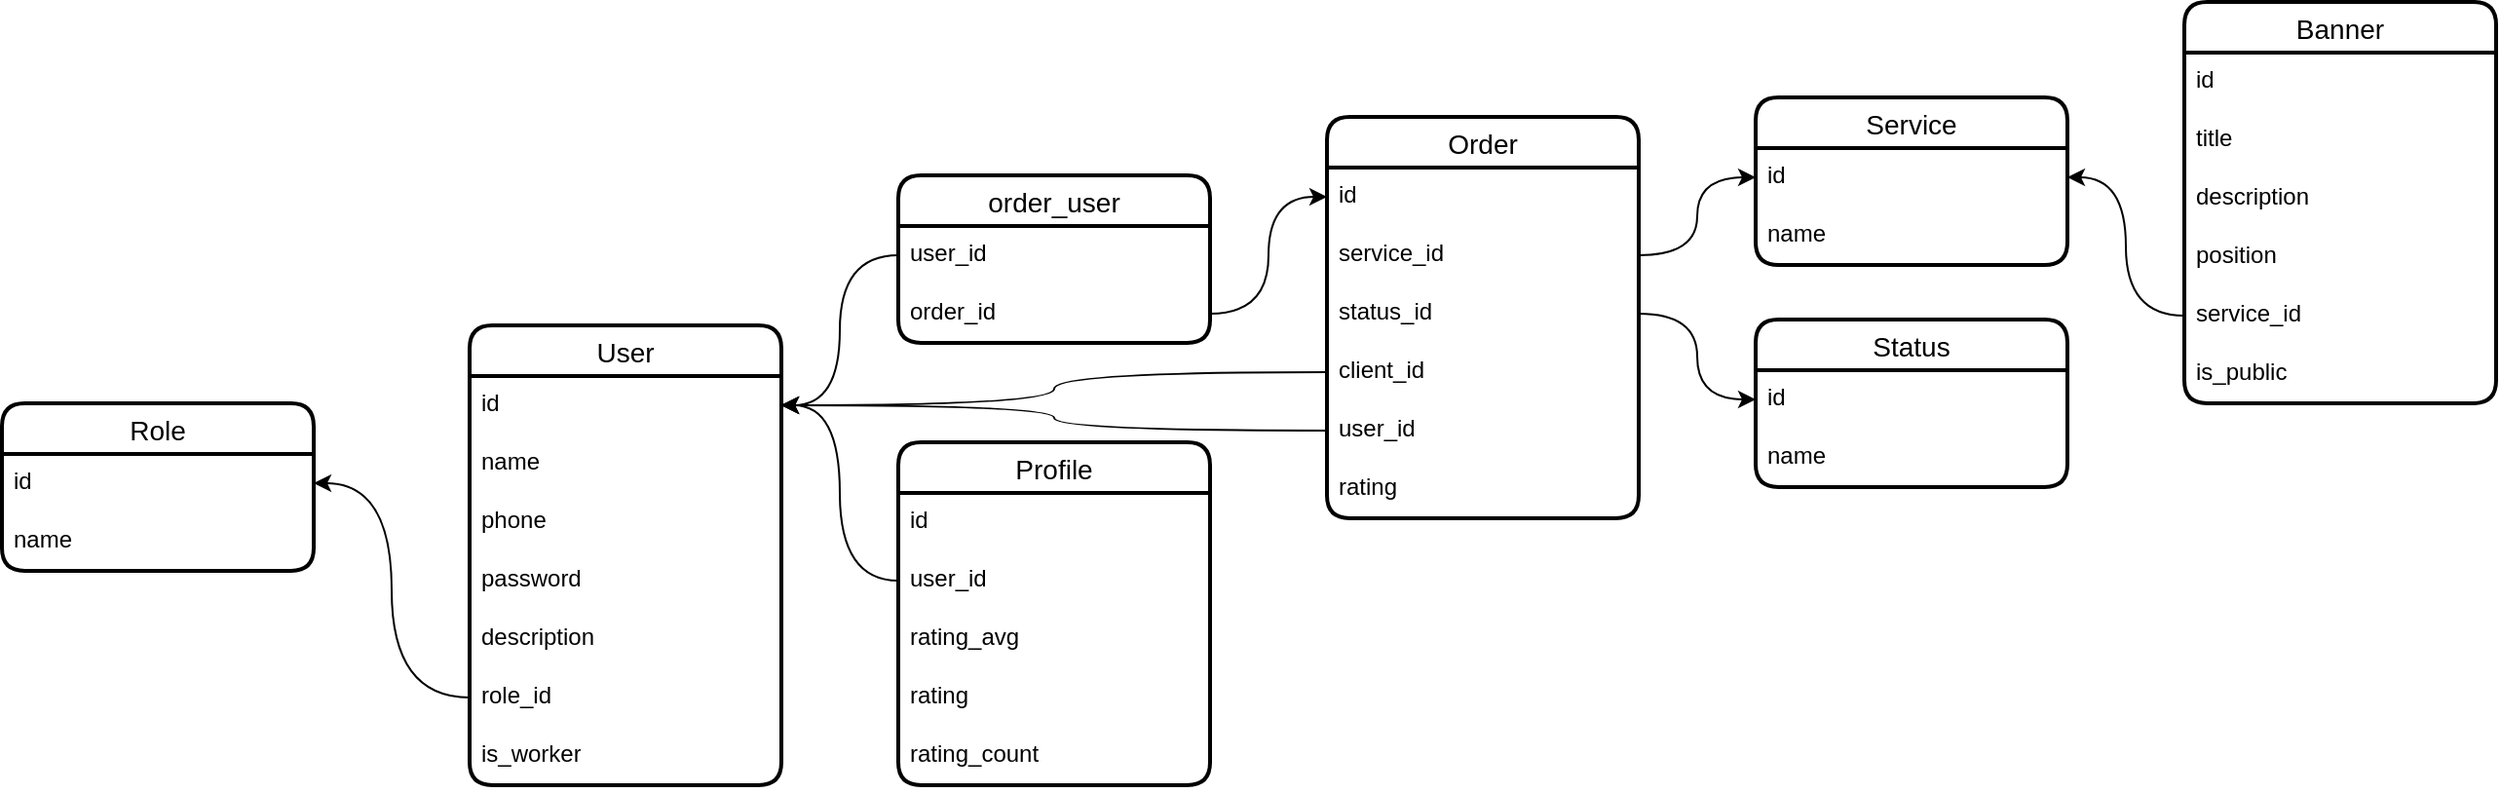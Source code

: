 <mxfile version="22.1.17" type="github">
  <diagram name="Страница — 1" id="ncdPTAA-ER2mKt9o7VG_">
    <mxGraphModel dx="1434" dy="738" grid="1" gridSize="10" guides="1" tooltips="1" connect="1" arrows="1" fold="1" page="1" pageScale="1" pageWidth="827" pageHeight="1169" math="0" shadow="0">
      <root>
        <mxCell id="0" />
        <mxCell id="1" parent="0" />
        <mxCell id="r5eRREEKTFyJS95Dbje0-1" value="User" style="swimlane;fontStyle=0;childLayout=stackLayout;horizontal=1;startSize=26;horizontalStack=0;resizeParent=1;resizeParentMax=0;resizeLast=0;collapsible=1;marginBottom=0;align=center;fontSize=14;strokeWidth=2;rounded=1;shadow=0;glass=0;swimlaneLine=1;" parent="1" vertex="1">
          <mxGeometry x="440" y="427" width="160" height="236" as="geometry" />
        </mxCell>
        <mxCell id="r5eRREEKTFyJS95Dbje0-2" value="id" style="text;strokeColor=none;fillColor=none;spacingLeft=4;spacingRight=4;overflow=hidden;rotatable=0;points=[[0,0.5],[1,0.5]];portConstraint=eastwest;fontSize=12;whiteSpace=wrap;html=1;" parent="r5eRREEKTFyJS95Dbje0-1" vertex="1">
          <mxGeometry y="26" width="160" height="30" as="geometry" />
        </mxCell>
        <mxCell id="r5eRREEKTFyJS95Dbje0-3" value="name" style="text;strokeColor=none;fillColor=none;spacingLeft=4;spacingRight=4;overflow=hidden;rotatable=0;points=[[0,0.5],[1,0.5]];portConstraint=eastwest;fontSize=12;whiteSpace=wrap;html=1;" parent="r5eRREEKTFyJS95Dbje0-1" vertex="1">
          <mxGeometry y="56" width="160" height="30" as="geometry" />
        </mxCell>
        <mxCell id="r5eRREEKTFyJS95Dbje0-4" value="phone" style="text;strokeColor=none;fillColor=none;spacingLeft=4;spacingRight=4;overflow=hidden;rotatable=0;points=[[0,0.5],[1,0.5]];portConstraint=eastwest;fontSize=12;whiteSpace=wrap;html=1;" parent="r5eRREEKTFyJS95Dbje0-1" vertex="1">
          <mxGeometry y="86" width="160" height="30" as="geometry" />
        </mxCell>
        <mxCell id="r5eRREEKTFyJS95Dbje0-5" value="password" style="text;strokeColor=none;fillColor=none;spacingLeft=4;spacingRight=4;overflow=hidden;rotatable=0;points=[[0,0.5],[1,0.5]];portConstraint=eastwest;fontSize=12;whiteSpace=wrap;html=1;" parent="r5eRREEKTFyJS95Dbje0-1" vertex="1">
          <mxGeometry y="116" width="160" height="30" as="geometry" />
        </mxCell>
        <mxCell id="0ik38P5ggPmu_zCsRELf-15" value="description" style="text;strokeColor=none;fillColor=none;spacingLeft=4;spacingRight=4;overflow=hidden;rotatable=0;points=[[0,0.5],[1,0.5]];portConstraint=eastwest;fontSize=12;whiteSpace=wrap;html=1;" parent="r5eRREEKTFyJS95Dbje0-1" vertex="1">
          <mxGeometry y="146" width="160" height="30" as="geometry" />
        </mxCell>
        <mxCell id="r5eRREEKTFyJS95Dbje0-7" value="role_id" style="text;strokeColor=none;fillColor=none;spacingLeft=4;spacingRight=4;overflow=hidden;rotatable=0;points=[[0,0.5],[1,0.5]];portConstraint=eastwest;fontSize=12;whiteSpace=wrap;html=1;" parent="r5eRREEKTFyJS95Dbje0-1" vertex="1">
          <mxGeometry y="176" width="160" height="30" as="geometry" />
        </mxCell>
        <mxCell id="WW5dxe68JrXO__p0IYfc-1" value="is_worker" style="text;strokeColor=none;fillColor=none;spacingLeft=4;spacingRight=4;overflow=hidden;rotatable=0;points=[[0,0.5],[1,0.5]];portConstraint=eastwest;fontSize=12;whiteSpace=wrap;html=1;" parent="r5eRREEKTFyJS95Dbje0-1" vertex="1">
          <mxGeometry y="206" width="160" height="30" as="geometry" />
        </mxCell>
        <mxCell id="r5eRREEKTFyJS95Dbje0-9" value="Role" style="swimlane;fontStyle=0;childLayout=stackLayout;horizontal=1;startSize=26;horizontalStack=0;resizeParent=1;resizeParentMax=0;resizeLast=0;collapsible=1;marginBottom=0;align=center;fontSize=14;strokeWidth=2;rounded=1;shadow=0;glass=0;swimlaneLine=1;" parent="1" vertex="1">
          <mxGeometry x="200" y="467" width="160" height="86" as="geometry">
            <mxRectangle x="350" y="140" width="90" height="30" as="alternateBounds" />
          </mxGeometry>
        </mxCell>
        <mxCell id="r5eRREEKTFyJS95Dbje0-10" value="id" style="text;strokeColor=none;fillColor=none;spacingLeft=4;spacingRight=4;overflow=hidden;rotatable=0;points=[[0,0.5],[1,0.5]];portConstraint=eastwest;fontSize=12;whiteSpace=wrap;html=1;" parent="r5eRREEKTFyJS95Dbje0-9" vertex="1">
          <mxGeometry y="26" width="160" height="30" as="geometry" />
        </mxCell>
        <mxCell id="r5eRREEKTFyJS95Dbje0-11" value="name" style="text;strokeColor=none;fillColor=none;spacingLeft=4;spacingRight=4;overflow=hidden;rotatable=0;points=[[0,0.5],[1,0.5]];portConstraint=eastwest;fontSize=12;whiteSpace=wrap;html=1;" parent="r5eRREEKTFyJS95Dbje0-9" vertex="1">
          <mxGeometry y="56" width="160" height="30" as="geometry" />
        </mxCell>
        <mxCell id="r5eRREEKTFyJS95Dbje0-12" style="edgeStyle=orthogonalEdgeStyle;rounded=0;orthogonalLoop=1;jettySize=auto;html=1;entryX=1;entryY=0.5;entryDx=0;entryDy=0;curved=1;" parent="1" source="r5eRREEKTFyJS95Dbje0-7" target="r5eRREEKTFyJS95Dbje0-10" edge="1">
          <mxGeometry relative="1" as="geometry" />
        </mxCell>
        <mxCell id="r5eRREEKTFyJS95Dbje0-13" value="Service" style="swimlane;fontStyle=0;childLayout=stackLayout;horizontal=1;startSize=26;horizontalStack=0;resizeParent=1;resizeParentMax=0;resizeLast=0;collapsible=1;marginBottom=0;align=center;fontSize=14;strokeWidth=2;rounded=1;shadow=0;glass=0;swimlaneLine=1;" parent="1" vertex="1">
          <mxGeometry x="1100" y="310" width="160" height="86" as="geometry" />
        </mxCell>
        <mxCell id="r5eRREEKTFyJS95Dbje0-14" value="id" style="text;strokeColor=none;fillColor=none;spacingLeft=4;spacingRight=4;overflow=hidden;rotatable=0;points=[[0,0.5],[1,0.5]];portConstraint=eastwest;fontSize=12;whiteSpace=wrap;html=1;" parent="r5eRREEKTFyJS95Dbje0-13" vertex="1">
          <mxGeometry y="26" width="160" height="30" as="geometry" />
        </mxCell>
        <mxCell id="r5eRREEKTFyJS95Dbje0-15" value="name" style="text;strokeColor=none;fillColor=none;spacingLeft=4;spacingRight=4;overflow=hidden;rotatable=0;points=[[0,0.5],[1,0.5]];portConstraint=eastwest;fontSize=12;whiteSpace=wrap;html=1;" parent="r5eRREEKTFyJS95Dbje0-13" vertex="1">
          <mxGeometry y="56" width="160" height="30" as="geometry" />
        </mxCell>
        <mxCell id="r5eRREEKTFyJS95Dbje0-33" value="Order" style="swimlane;fontStyle=0;childLayout=stackLayout;horizontal=1;startSize=26;horizontalStack=0;resizeParent=1;resizeParentMax=0;resizeLast=0;collapsible=1;marginBottom=0;align=center;fontSize=14;strokeWidth=2;rounded=1;shadow=0;glass=0;swimlaneLine=1;" parent="1" vertex="1">
          <mxGeometry x="880" y="320" width="160" height="206" as="geometry" />
        </mxCell>
        <mxCell id="r5eRREEKTFyJS95Dbje0-34" value="id" style="text;strokeColor=none;fillColor=none;spacingLeft=4;spacingRight=4;overflow=hidden;rotatable=0;points=[[0,0.5],[1,0.5]];portConstraint=eastwest;fontSize=12;whiteSpace=wrap;html=1;" parent="r5eRREEKTFyJS95Dbje0-33" vertex="1">
          <mxGeometry y="26" width="160" height="30" as="geometry" />
        </mxCell>
        <mxCell id="r5eRREEKTFyJS95Dbje0-35" value="service_id" style="text;strokeColor=none;fillColor=none;spacingLeft=4;spacingRight=4;overflow=hidden;rotatable=0;points=[[0,0.5],[1,0.5]];portConstraint=eastwest;fontSize=12;whiteSpace=wrap;html=1;" parent="r5eRREEKTFyJS95Dbje0-33" vertex="1">
          <mxGeometry y="56" width="160" height="30" as="geometry" />
        </mxCell>
        <mxCell id="r5eRREEKTFyJS95Dbje0-37" value="status_id" style="text;strokeColor=none;fillColor=none;spacingLeft=4;spacingRight=4;overflow=hidden;rotatable=0;points=[[0,0.5],[1,0.5]];portConstraint=eastwest;fontSize=12;whiteSpace=wrap;html=1;" parent="r5eRREEKTFyJS95Dbje0-33" vertex="1">
          <mxGeometry y="86" width="160" height="30" as="geometry" />
        </mxCell>
        <mxCell id="r5eRREEKTFyJS95Dbje0-36" value="client_id" style="text;strokeColor=none;fillColor=none;spacingLeft=4;spacingRight=4;overflow=hidden;rotatable=0;points=[[0,0.5],[1,0.5]];portConstraint=eastwest;fontSize=12;whiteSpace=wrap;html=1;" parent="r5eRREEKTFyJS95Dbje0-33" vertex="1">
          <mxGeometry y="116" width="160" height="30" as="geometry" />
        </mxCell>
        <mxCell id="r5eRREEKTFyJS95Dbje0-57" value="user_id" style="text;strokeColor=none;fillColor=none;spacingLeft=4;spacingRight=4;overflow=hidden;rotatable=0;points=[[0,0.5],[1,0.5]];portConstraint=eastwest;fontSize=12;whiteSpace=wrap;html=1;" parent="r5eRREEKTFyJS95Dbje0-33" vertex="1">
          <mxGeometry y="146" width="160" height="30" as="geometry" />
        </mxCell>
        <mxCell id="r5eRREEKTFyJS95Dbje0-59" value="rating" style="text;strokeColor=none;fillColor=none;spacingLeft=4;spacingRight=4;overflow=hidden;rotatable=0;points=[[0,0.5],[1,0.5]];portConstraint=eastwest;fontSize=12;whiteSpace=wrap;html=1;" parent="r5eRREEKTFyJS95Dbje0-33" vertex="1">
          <mxGeometry y="176" width="160" height="30" as="geometry" />
        </mxCell>
        <mxCell id="r5eRREEKTFyJS95Dbje0-38" value="Status" style="swimlane;fontStyle=0;childLayout=stackLayout;horizontal=1;startSize=26;horizontalStack=0;resizeParent=1;resizeParentMax=0;resizeLast=0;collapsible=1;marginBottom=0;align=center;fontSize=14;strokeWidth=2;rounded=1;shadow=0;glass=0;swimlaneLine=1;" parent="1" vertex="1">
          <mxGeometry x="1100" y="424" width="160" height="86" as="geometry" />
        </mxCell>
        <mxCell id="r5eRREEKTFyJS95Dbje0-39" value="id" style="text;strokeColor=none;fillColor=none;spacingLeft=4;spacingRight=4;overflow=hidden;rotatable=0;points=[[0,0.5],[1,0.5]];portConstraint=eastwest;fontSize=12;whiteSpace=wrap;html=1;" parent="r5eRREEKTFyJS95Dbje0-38" vertex="1">
          <mxGeometry y="26" width="160" height="30" as="geometry" />
        </mxCell>
        <mxCell id="r5eRREEKTFyJS95Dbje0-40" value="name" style="text;strokeColor=none;fillColor=none;spacingLeft=4;spacingRight=4;overflow=hidden;rotatable=0;points=[[0,0.5],[1,0.5]];portConstraint=eastwest;fontSize=12;whiteSpace=wrap;html=1;" parent="r5eRREEKTFyJS95Dbje0-38" vertex="1">
          <mxGeometry y="56" width="160" height="30" as="geometry" />
        </mxCell>
        <mxCell id="r5eRREEKTFyJS95Dbje0-49" value="order_user" style="swimlane;fontStyle=0;childLayout=stackLayout;horizontal=1;startSize=26;horizontalStack=0;resizeParent=1;resizeParentMax=0;resizeLast=0;collapsible=1;marginBottom=0;align=center;fontSize=14;strokeWidth=2;rounded=1;shadow=0;glass=0;swimlaneLine=1;" parent="1" vertex="1">
          <mxGeometry x="660" y="350" width="160" height="86" as="geometry" />
        </mxCell>
        <mxCell id="r5eRREEKTFyJS95Dbje0-51" value="user_id" style="text;strokeColor=none;fillColor=none;spacingLeft=4;spacingRight=4;overflow=hidden;rotatable=0;points=[[0,0.5],[1,0.5]];portConstraint=eastwest;fontSize=12;whiteSpace=wrap;html=1;" parent="r5eRREEKTFyJS95Dbje0-49" vertex="1">
          <mxGeometry y="26" width="160" height="30" as="geometry" />
        </mxCell>
        <mxCell id="r5eRREEKTFyJS95Dbje0-50" value="order_id" style="text;strokeColor=none;fillColor=none;spacingLeft=4;spacingRight=4;overflow=hidden;rotatable=0;points=[[0,0.5],[1,0.5]];portConstraint=eastwest;fontSize=12;whiteSpace=wrap;html=1;" parent="r5eRREEKTFyJS95Dbje0-49" vertex="1">
          <mxGeometry y="56" width="160" height="30" as="geometry" />
        </mxCell>
        <mxCell id="r5eRREEKTFyJS95Dbje0-52" style="edgeStyle=orthogonalEdgeStyle;rounded=0;orthogonalLoop=1;jettySize=auto;html=1;entryX=0;entryY=0.5;entryDx=0;entryDy=0;curved=1;" parent="1" source="r5eRREEKTFyJS95Dbje0-50" target="r5eRREEKTFyJS95Dbje0-34" edge="1">
          <mxGeometry relative="1" as="geometry" />
        </mxCell>
        <mxCell id="r5eRREEKTFyJS95Dbje0-53" style="edgeStyle=orthogonalEdgeStyle;rounded=0;orthogonalLoop=1;jettySize=auto;html=1;entryX=1;entryY=0.5;entryDx=0;entryDy=0;curved=1;" parent="1" source="r5eRREEKTFyJS95Dbje0-51" target="r5eRREEKTFyJS95Dbje0-2" edge="1">
          <mxGeometry relative="1" as="geometry" />
        </mxCell>
        <mxCell id="r5eRREEKTFyJS95Dbje0-55" style="edgeStyle=orthogonalEdgeStyle;rounded=0;orthogonalLoop=1;jettySize=auto;html=1;entryX=0;entryY=0.5;entryDx=0;entryDy=0;curved=1;" parent="1" source="r5eRREEKTFyJS95Dbje0-37" target="r5eRREEKTFyJS95Dbje0-39" edge="1">
          <mxGeometry relative="1" as="geometry" />
        </mxCell>
        <mxCell id="r5eRREEKTFyJS95Dbje0-56" style="edgeStyle=orthogonalEdgeStyle;rounded=0;orthogonalLoop=1;jettySize=auto;html=1;entryX=0;entryY=0.5;entryDx=0;entryDy=0;curved=1;" parent="1" source="r5eRREEKTFyJS95Dbje0-35" target="r5eRREEKTFyJS95Dbje0-14" edge="1">
          <mxGeometry relative="1" as="geometry" />
        </mxCell>
        <mxCell id="r5eRREEKTFyJS95Dbje0-58" style="edgeStyle=orthogonalEdgeStyle;rounded=0;orthogonalLoop=1;jettySize=auto;html=1;entryX=1;entryY=0.5;entryDx=0;entryDy=0;curved=1;" parent="1" source="r5eRREEKTFyJS95Dbje0-57" target="r5eRREEKTFyJS95Dbje0-2" edge="1">
          <mxGeometry relative="1" as="geometry" />
        </mxCell>
        <mxCell id="r5eRREEKTFyJS95Dbje0-60" value="Banner" style="swimlane;fontStyle=0;childLayout=stackLayout;horizontal=1;startSize=26;horizontalStack=0;resizeParent=1;resizeParentMax=0;resizeLast=0;collapsible=1;marginBottom=0;align=center;fontSize=14;strokeWidth=2;rounded=1;shadow=0;glass=0;swimlaneLine=1;" parent="1" vertex="1">
          <mxGeometry x="1320" y="261" width="160" height="206" as="geometry" />
        </mxCell>
        <mxCell id="r5eRREEKTFyJS95Dbje0-61" value="id" style="text;strokeColor=none;fillColor=none;spacingLeft=4;spacingRight=4;overflow=hidden;rotatable=0;points=[[0,0.5],[1,0.5]];portConstraint=eastwest;fontSize=12;whiteSpace=wrap;html=1;" parent="r5eRREEKTFyJS95Dbje0-60" vertex="1">
          <mxGeometry y="26" width="160" height="30" as="geometry" />
        </mxCell>
        <mxCell id="r5eRREEKTFyJS95Dbje0-62" value="title" style="text;strokeColor=none;fillColor=none;spacingLeft=4;spacingRight=4;overflow=hidden;rotatable=0;points=[[0,0.5],[1,0.5]];portConstraint=eastwest;fontSize=12;whiteSpace=wrap;html=1;" parent="r5eRREEKTFyJS95Dbje0-60" vertex="1">
          <mxGeometry y="56" width="160" height="30" as="geometry" />
        </mxCell>
        <mxCell id="r5eRREEKTFyJS95Dbje0-63" value="description" style="text;strokeColor=none;fillColor=none;spacingLeft=4;spacingRight=4;overflow=hidden;rotatable=0;points=[[0,0.5],[1,0.5]];portConstraint=eastwest;fontSize=12;whiteSpace=wrap;html=1;" parent="r5eRREEKTFyJS95Dbje0-60" vertex="1">
          <mxGeometry y="86" width="160" height="30" as="geometry" />
        </mxCell>
        <mxCell id="r5eRREEKTFyJS95Dbje0-64" value="position" style="text;strokeColor=none;fillColor=none;spacingLeft=4;spacingRight=4;overflow=hidden;rotatable=0;points=[[0,0.5],[1,0.5]];portConstraint=eastwest;fontSize=12;whiteSpace=wrap;html=1;" parent="r5eRREEKTFyJS95Dbje0-60" vertex="1">
          <mxGeometry y="116" width="160" height="30" as="geometry" />
        </mxCell>
        <mxCell id="r5eRREEKTFyJS95Dbje0-70" value="service_id" style="text;strokeColor=none;fillColor=none;spacingLeft=4;spacingRight=4;overflow=hidden;rotatable=0;points=[[0,0.5],[1,0.5]];portConstraint=eastwest;fontSize=12;whiteSpace=wrap;html=1;" parent="r5eRREEKTFyJS95Dbje0-60" vertex="1">
          <mxGeometry y="146" width="160" height="30" as="geometry" />
        </mxCell>
        <mxCell id="r5eRREEKTFyJS95Dbje0-73" value="is_public" style="text;strokeColor=none;fillColor=none;spacingLeft=4;spacingRight=4;overflow=hidden;rotatable=0;points=[[0,0.5],[1,0.5]];portConstraint=eastwest;fontSize=12;whiteSpace=wrap;html=1;" parent="r5eRREEKTFyJS95Dbje0-60" vertex="1">
          <mxGeometry y="176" width="160" height="30" as="geometry" />
        </mxCell>
        <mxCell id="r5eRREEKTFyJS95Dbje0-71" style="edgeStyle=orthogonalEdgeStyle;rounded=0;orthogonalLoop=1;jettySize=auto;html=1;entryX=1;entryY=0.5;entryDx=0;entryDy=0;curved=1;" parent="1" source="r5eRREEKTFyJS95Dbje0-70" target="r5eRREEKTFyJS95Dbje0-14" edge="1">
          <mxGeometry relative="1" as="geometry" />
        </mxCell>
        <mxCell id="WW5dxe68JrXO__p0IYfc-2" style="edgeStyle=orthogonalEdgeStyle;rounded=0;orthogonalLoop=1;jettySize=auto;html=1;entryX=1;entryY=0.5;entryDx=0;entryDy=0;curved=1;" parent="1" source="r5eRREEKTFyJS95Dbje0-36" target="r5eRREEKTFyJS95Dbje0-2" edge="1">
          <mxGeometry relative="1" as="geometry" />
        </mxCell>
        <mxCell id="0ik38P5ggPmu_zCsRELf-3" value="Profile" style="swimlane;fontStyle=0;childLayout=stackLayout;horizontal=1;startSize=26;horizontalStack=0;resizeParent=1;resizeParentMax=0;resizeLast=0;collapsible=1;marginBottom=0;align=center;fontSize=14;strokeWidth=2;rounded=1;shadow=0;glass=0;swimlaneLine=1;" parent="1" vertex="1">
          <mxGeometry x="660" y="487" width="160" height="176" as="geometry" />
        </mxCell>
        <mxCell id="0ik38P5ggPmu_zCsRELf-4" value="id" style="text;strokeColor=none;fillColor=none;spacingLeft=4;spacingRight=4;overflow=hidden;rotatable=0;points=[[0,0.5],[1,0.5]];portConstraint=eastwest;fontSize=12;whiteSpace=wrap;html=1;" parent="0ik38P5ggPmu_zCsRELf-3" vertex="1">
          <mxGeometry y="26" width="160" height="30" as="geometry" />
        </mxCell>
        <mxCell id="0ik38P5ggPmu_zCsRELf-13" value="user_id" style="text;strokeColor=none;fillColor=none;spacingLeft=4;spacingRight=4;overflow=hidden;rotatable=0;points=[[0,0.5],[1,0.5]];portConstraint=eastwest;fontSize=12;whiteSpace=wrap;html=1;" parent="0ik38P5ggPmu_zCsRELf-3" vertex="1">
          <mxGeometry y="56" width="160" height="30" as="geometry" />
        </mxCell>
        <mxCell id="0ik38P5ggPmu_zCsRELf-6" value="rating_avg" style="text;strokeColor=none;fillColor=none;spacingLeft=4;spacingRight=4;overflow=hidden;rotatable=0;points=[[0,0.5],[1,0.5]];portConstraint=eastwest;fontSize=12;whiteSpace=wrap;html=1;" parent="0ik38P5ggPmu_zCsRELf-3" vertex="1">
          <mxGeometry y="86" width="160" height="30" as="geometry" />
        </mxCell>
        <mxCell id="0ik38P5ggPmu_zCsRELf-7" value="rating" style="text;strokeColor=none;fillColor=none;spacingLeft=4;spacingRight=4;overflow=hidden;rotatable=0;points=[[0,0.5],[1,0.5]];portConstraint=eastwest;fontSize=12;whiteSpace=wrap;html=1;" parent="0ik38P5ggPmu_zCsRELf-3" vertex="1">
          <mxGeometry y="116" width="160" height="30" as="geometry" />
        </mxCell>
        <mxCell id="0ik38P5ggPmu_zCsRELf-8" value="rating_count" style="text;strokeColor=none;fillColor=none;spacingLeft=4;spacingRight=4;overflow=hidden;rotatable=0;points=[[0,0.5],[1,0.5]];portConstraint=eastwest;fontSize=12;whiteSpace=wrap;html=1;" parent="0ik38P5ggPmu_zCsRELf-3" vertex="1">
          <mxGeometry y="146" width="160" height="30" as="geometry" />
        </mxCell>
        <mxCell id="0ik38P5ggPmu_zCsRELf-14" style="edgeStyle=orthogonalEdgeStyle;rounded=0;orthogonalLoop=1;jettySize=auto;html=1;entryX=1;entryY=0.5;entryDx=0;entryDy=0;curved=1;" parent="1" source="0ik38P5ggPmu_zCsRELf-13" target="r5eRREEKTFyJS95Dbje0-2" edge="1">
          <mxGeometry relative="1" as="geometry" />
        </mxCell>
      </root>
    </mxGraphModel>
  </diagram>
</mxfile>
